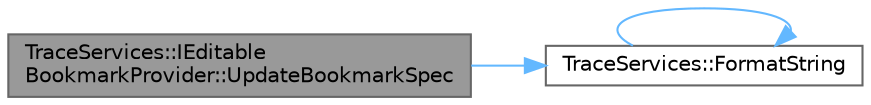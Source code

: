 digraph "TraceServices::IEditableBookmarkProvider::UpdateBookmarkSpec"
{
 // INTERACTIVE_SVG=YES
 // LATEX_PDF_SIZE
  bgcolor="transparent";
  edge [fontname=Helvetica,fontsize=10,labelfontname=Helvetica,labelfontsize=10];
  node [fontname=Helvetica,fontsize=10,shape=box,height=0.2,width=0.4];
  rankdir="LR";
  Node1 [id="Node000001",label="TraceServices::IEditable\lBookmarkProvider::UpdateBookmarkSpec",height=0.2,width=0.4,color="gray40", fillcolor="grey60", style="filled", fontcolor="black",tooltip=" "];
  Node1 -> Node2 [id="edge1_Node000001_Node000002",color="steelblue1",style="solid",tooltip=" "];
  Node2 [id="Node000002",label="TraceServices::FormatString",height=0.2,width=0.4,color="grey40", fillcolor="white", style="filled",URL="$df/d34/namespaceTraceServices.html#a4f0b63229e2eac499125f19d8e7b7d88",tooltip=" "];
  Node2 -> Node2 [id="edge2_Node000002_Node000002",color="steelblue1",style="solid",tooltip=" "];
}
